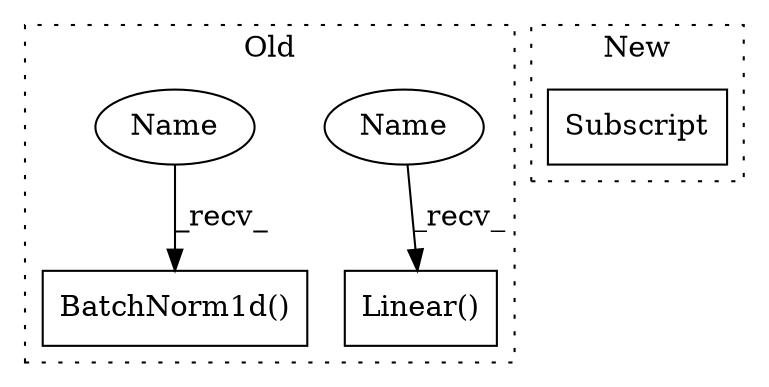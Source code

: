 digraph G {
subgraph cluster0 {
1 [label="BatchNorm1d()" a="75" s="2454,2479" l="15,43" shape="box"];
3 [label="Linear()" a="75" s="2392,2419" l="10,15" shape="box"];
4 [label="Name" a="87" s="2392" l="2" shape="ellipse"];
5 [label="Name" a="87" s="2454" l="2" shape="ellipse"];
label = "Old";
style="dotted";
}
subgraph cluster1 {
2 [label="Subscript" a="63" s="3404,0" l="13,0" shape="box"];
label = "New";
style="dotted";
}
4 -> 3 [label="_recv_"];
5 -> 1 [label="_recv_"];
}